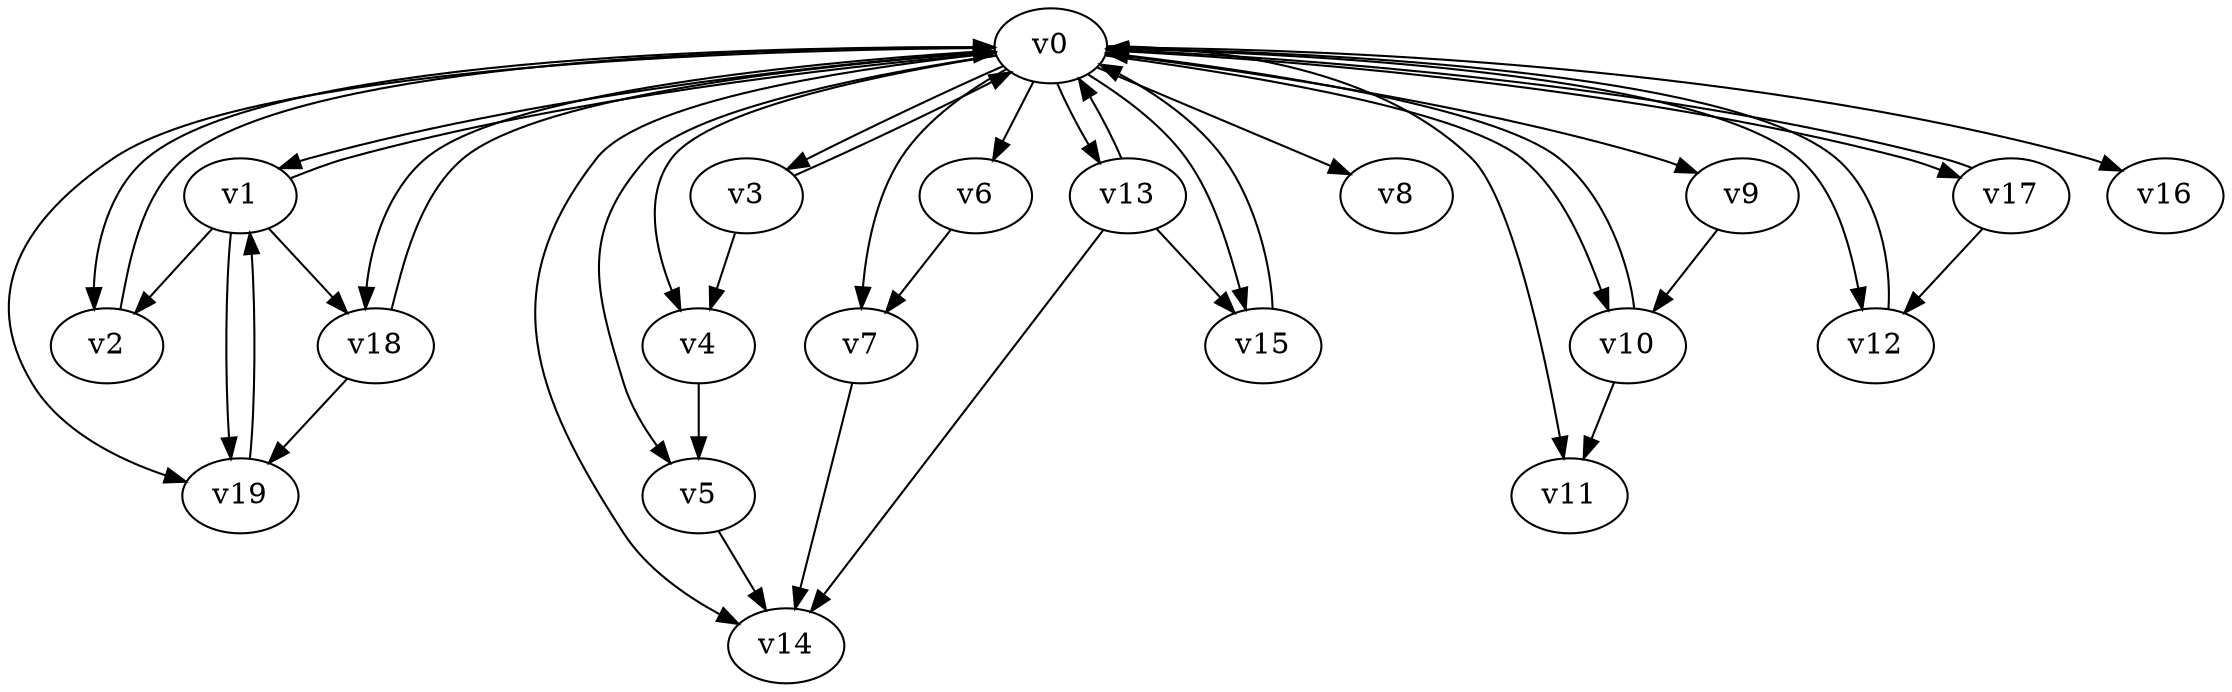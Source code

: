 digraph buchi_test021 {
    v0 [name="v0", player=0, priority=0];
    v1 [name="v1", player=1, priority=1];
    v2 [name="v2", player=0, priority=0];
    v3 [name="v3", player=0, priority=1];
    v4 [name="v4", player=1, priority=1];
    v5 [name="v5", player=0, priority=0];
    v6 [name="v6", player=1, priority=0];
    v7 [name="v7", player=1, priority=1];
    v8 [name="v8", player=0, priority=0];
    v9 [name="v9", player=1, priority=0];
    v10 [name="v10", player=0, priority=1];
    v11 [name="v11", player=1, priority=1];
    v12 [name="v12", player=1, priority=1];
    v13 [name="v13", player=1, priority=0];
    v14 [name="v14", player=0, priority=1];
    v15 [name="v15", player=0, priority=1];
    v16 [name="v16", player=0, priority=0];
    v17 [name="v17", player=0, priority=0];
    v18 [name="v18", player=1, priority=1];
    v19 [name="v19", player=1, priority=1];
    v3 -> v4;
    v17 -> v0;
    v0 -> v2;
    v10 -> v0;
    v17 -> v12;
    v0 -> v5;
    v1 -> v0;
    v0 -> v8;
    v0 -> v14;
    v0 -> v11;
    v0 -> v17;
    v13 -> v14;
    v1 -> v18;
    v12 -> v0;
    v18 -> v19;
    v3 -> v0;
    v4 -> v5;
    v0 -> v1;
    v0 -> v7;
    v9 -> v10;
    v1 -> v2;
    v0 -> v4;
    v0 -> v10;
    v0 -> v16;
    v10 -> v11;
    v0 -> v13;
    v0 -> v19;
    v18 -> v0;
    v6 -> v7;
    v19 -> v1;
    v5 -> v14;
    v0 -> v3;
    v2 -> v0;
    v0 -> v9;
    v13 -> v0;
    v0 -> v6;
    v0 -> v12;
    v15 -> v0;
    v0 -> v15;
    v0 -> v18;
    v13 -> v15;
    v1 -> v19;
    v7 -> v14;
}
